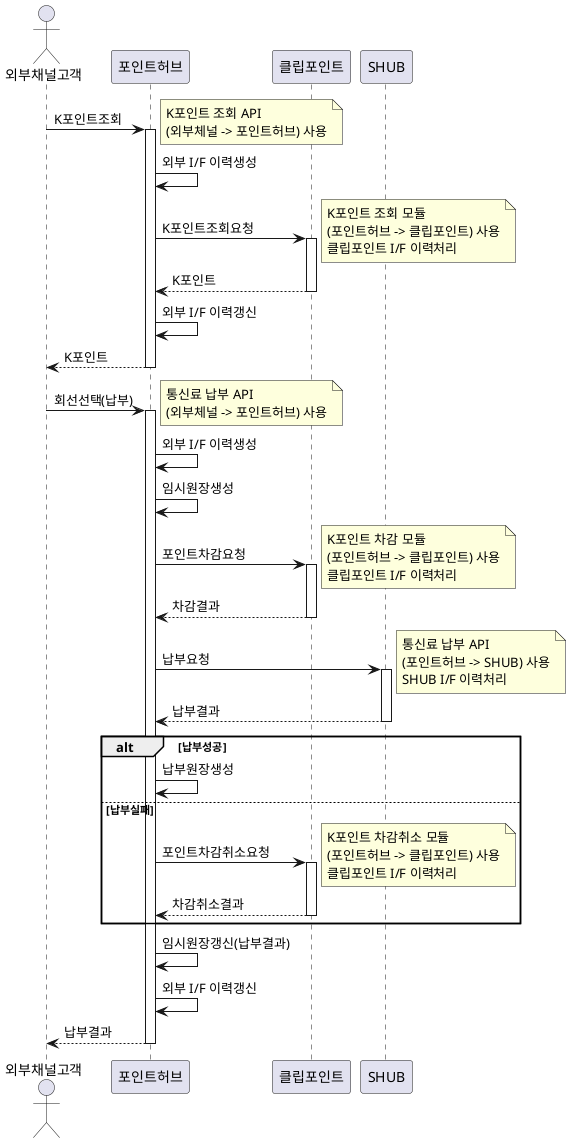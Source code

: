 @startuml

actor 외부채널고객
participant 포인트허브
participant 클립포인트
participant SHUB

'중복거래체크
'프로세스 진행중 요청정보 업데이트 확인

외부채널고객 -> 포인트허브 ++ : K포인트조회
note right : K포인트 조회 API\n(외부체널 -> 포인트허브) 사용
포인트허브 -> 포인트허브 : 외부 I/F 이력생성
포인트허브 -> 클립포인트 ++ : K포인트조회요청
note right : K포인트 조회 모듈\n(포인트허브 -> 클립포인트) 사용\n클립포인트 I/F 이력처리
return K포인트
포인트허브 -> 포인트허브 : 외부 I/F 이력갱신
return K포인트

외부채널고객 -> 포인트허브 ++ : 회선선택(납부)
note right : 통신료 납부 API\n(외부체널 -> 포인트허브) 사용
포인트허브 -> 포인트허브 : 외부 I/F 이력생성
포인트허브 -> 포인트허브 : 임시원장생성

포인트허브 -> 클립포인트 ++ : 포인트차감요청
note right : K포인트 차감 모듈\n(포인트허브 -> 클립포인트) 사용\n클립포인트 I/F 이력처리
return 차감결과

포인트허브 -> SHUB ++ : 납부요청
note right : 통신료 납부 API\n(포인트허브 -> SHUB) 사용\nSHUB I/F 이력처리
return 납부결과

alt 납부성공
  포인트허브 -> 포인트허브 : 납부원장생성
else 납부실패
  포인트허브 -> 클립포인트 ++ : 포인트차감취소요청
  note right : K포인트 차감취소 모듈\n(포인트허브 -> 클립포인트) 사용\n클립포인트 I/F 이력처리
  return 차감취소결과
end

포인트허브 -> 포인트허브 : 임시원장갱신(납부결과)

포인트허브 -> 포인트허브 : 외부 I/F 이력갱신
return 납부결과

@enduml
